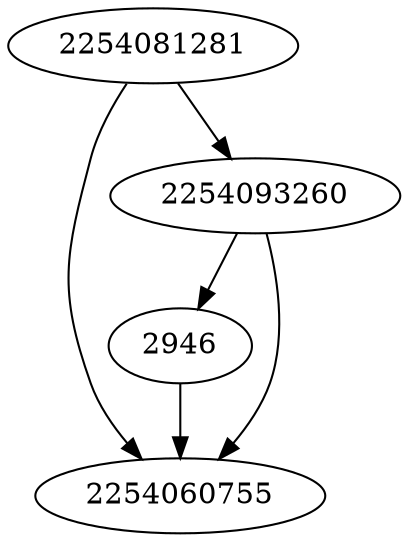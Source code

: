 strict digraph  {
2254081281;
2946;
2254060755;
2254093260;
2254081281 -> 2254093260;
2254081281 -> 2254060755;
2946 -> 2254060755;
2254093260 -> 2946;
2254093260 -> 2254060755;
}
